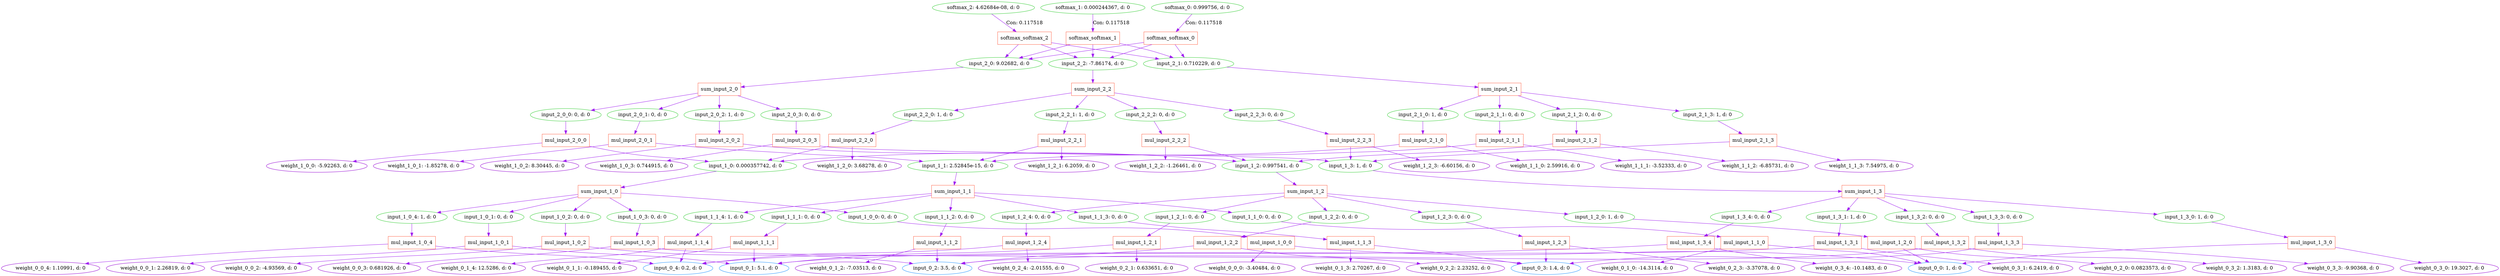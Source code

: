 digraph G {
0 [label="input_0_0: 1, d: 0", shape=oval, color=dodgerblue];
1 [label="input_0_1: 5.1, d: 0", shape=oval, color=dodgerblue];
2 [label="input_0_2: 3.5, d: 0", shape=oval, color=dodgerblue];
3 [label="input_0_3: 1.4, d: 0", shape=oval, color=dodgerblue];
4 [label="input_0_4: 0.2, d: 0", shape=oval, color=dodgerblue];
5 [label="weight_0_0_0: -3.40484, d: 0", shape=oval, color=darkviolet];
6 [label="input_1_0_0: 0, d: 0", shape=oval, color=limegreen];
7 [label="mul_input_1_0_0", shape=box, color=tomato];
8 [label="weight_0_0_1: 2.26819, d: 0", shape=oval, color=darkviolet];
9 [label="input_1_0_1: 0, d: 0", shape=oval, color=limegreen];
10 [label="mul_input_1_0_1", shape=box, color=tomato];
11 [label="weight_0_0_2: -4.93569, d: 0", shape=oval, color=darkviolet];
12 [label="input_1_0_2: 0, d: 0", shape=oval, color=limegreen];
13 [label="mul_input_1_0_2", shape=box, color=tomato];
14 [label="weight_0_0_3: 0.681926, d: 0", shape=oval, color=darkviolet];
15 [label="input_1_0_3: 0, d: 0", shape=oval, color=limegreen];
16 [label="mul_input_1_0_3", shape=box, color=tomato];
17 [label="weight_0_0_4: 1.10991, d: 0", shape=oval, color=darkviolet];
18 [label="input_1_0_4: 1, d: 0", shape=oval, color=limegreen];
19 [label="mul_input_1_0_4", shape=box, color=tomato];
20 [label="input_1_0: 0.000357742, d: 0", shape=oval, color=limegreen];
21 [label="sum_input_1_0", shape=box, color=tomato];
22 [label="weight_0_1_0: -14.3114, d: 0", shape=oval, color=darkviolet];
23 [label="input_1_1_0: 0, d: 0", shape=oval, color=limegreen];
24 [label="mul_input_1_1_0", shape=box, color=tomato];
25 [label="weight_0_1_1: -0.189455, d: 0", shape=oval, color=darkviolet];
26 [label="input_1_1_1: 0, d: 0", shape=oval, color=limegreen];
27 [label="mul_input_1_1_1", shape=box, color=tomato];
28 [label="weight_0_1_2: -7.03513, d: 0", shape=oval, color=darkviolet];
29 [label="input_1_1_2: 0, d: 0", shape=oval, color=limegreen];
30 [label="mul_input_1_1_2", shape=box, color=tomato];
31 [label="weight_0_1_3: 2.70267, d: 0", shape=oval, color=darkviolet];
32 [label="input_1_1_3: 0, d: 0", shape=oval, color=limegreen];
33 [label="mul_input_1_1_3", shape=box, color=tomato];
34 [label="weight_0_1_4: 12.5286, d: 0", shape=oval, color=darkviolet];
35 [label="input_1_1_4: 1, d: 0", shape=oval, color=limegreen];
36 [label="mul_input_1_1_4", shape=box, color=tomato];
37 [label="input_1_1: 2.52845e-15, d: 0", shape=oval, color=limegreen];
38 [label="sum_input_1_1", shape=box, color=tomato];
39 [label="weight_0_2_0: 0.0823573, d: 0", shape=oval, color=darkviolet];
40 [label="input_1_2_0: 1, d: 0", shape=oval, color=limegreen];
41 [label="mul_input_1_2_0", shape=box, color=tomato];
42 [label="weight_0_2_1: 0.633651, d: 0", shape=oval, color=darkviolet];
43 [label="input_1_2_1: 0, d: 0", shape=oval, color=limegreen];
44 [label="mul_input_1_2_1", shape=box, color=tomato];
45 [label="weight_0_2_2: 2.23252, d: 0", shape=oval, color=darkviolet];
46 [label="input_1_2_2: 0, d: 0", shape=oval, color=limegreen];
47 [label="mul_input_1_2_2", shape=box, color=tomato];
48 [label="weight_0_2_3: -3.37078, d: 0", shape=oval, color=darkviolet];
49 [label="input_1_2_3: 0, d: 0", shape=oval, color=limegreen];
50 [label="mul_input_1_2_3", shape=box, color=tomato];
51 [label="weight_0_2_4: -2.01555, d: 0", shape=oval, color=darkviolet];
52 [label="input_1_2_4: 0, d: 0", shape=oval, color=limegreen];
53 [label="mul_input_1_2_4", shape=box, color=tomato];
54 [label="input_1_2: 0.997541, d: 0", shape=oval, color=limegreen];
55 [label="sum_input_1_2", shape=box, color=tomato];
56 [label="weight_0_3_0: 19.3027, d: 0", shape=oval, color=darkviolet];
57 [label="input_1_3_0: 1, d: 0", shape=oval, color=limegreen];
58 [label="mul_input_1_3_0", shape=box, color=tomato];
59 [label="weight_0_3_1: 6.2419, d: 0", shape=oval, color=darkviolet];
60 [label="input_1_3_1: 1, d: 0", shape=oval, color=limegreen];
61 [label="mul_input_1_3_1", shape=box, color=tomato];
62 [label="weight_0_3_2: 1.3183, d: 0", shape=oval, color=darkviolet];
63 [label="input_1_3_2: 0, d: 0", shape=oval, color=limegreen];
64 [label="mul_input_1_3_2", shape=box, color=tomato];
65 [label="weight_0_3_3: -9.90368, d: 0", shape=oval, color=darkviolet];
66 [label="input_1_3_3: 0, d: 0", shape=oval, color=limegreen];
67 [label="mul_input_1_3_3", shape=box, color=tomato];
68 [label="weight_0_3_4: -10.1483, d: 0", shape=oval, color=darkviolet];
69 [label="input_1_3_4: 0, d: 0", shape=oval, color=limegreen];
70 [label="mul_input_1_3_4", shape=box, color=tomato];
71 [label="input_1_3: 1, d: 0", shape=oval, color=limegreen];
72 [label="sum_input_1_3", shape=box, color=tomato];
73 [label="weight_1_0_0: -5.92263, d: 0", shape=oval, color=darkviolet];
74 [label="input_2_0_0: 0, d: 0", shape=oval, color=limegreen];
75 [label="mul_input_2_0_0", shape=box, color=tomato];
76 [label="weight_1_0_1: -1.85278, d: 0", shape=oval, color=darkviolet];
77 [label="input_2_0_1: 0, d: 0", shape=oval, color=limegreen];
78 [label="mul_input_2_0_1", shape=box, color=tomato];
79 [label="weight_1_0_2: 8.30445, d: 0", shape=oval, color=darkviolet];
80 [label="input_2_0_2: 1, d: 0", shape=oval, color=limegreen];
81 [label="mul_input_2_0_2", shape=box, color=tomato];
82 [label="weight_1_0_3: 0.744915, d: 0", shape=oval, color=darkviolet];
83 [label="input_2_0_3: 0, d: 0", shape=oval, color=limegreen];
84 [label="mul_input_2_0_3", shape=box, color=tomato];
85 [label="input_2_0: 9.02682, d: 0", shape=oval, color=limegreen];
86 [label="sum_input_2_0", shape=box, color=tomato];
87 [label="weight_1_1_0: 2.59916, d: 0", shape=oval, color=darkviolet];
88 [label="input_2_1_0: 1, d: 0", shape=oval, color=limegreen];
89 [label="mul_input_2_1_0", shape=box, color=tomato];
90 [label="weight_1_1_1: -3.52333, d: 0", shape=oval, color=darkviolet];
91 [label="input_2_1_1: 0, d: 0", shape=oval, color=limegreen];
92 [label="mul_input_2_1_1", shape=box, color=tomato];
93 [label="weight_1_1_2: -6.85731, d: 0", shape=oval, color=darkviolet];
94 [label="input_2_1_2: 0, d: 0", shape=oval, color=limegreen];
95 [label="mul_input_2_1_2", shape=box, color=tomato];
96 [label="weight_1_1_3: 7.54975, d: 0", shape=oval, color=darkviolet];
97 [label="input_2_1_3: 1, d: 0", shape=oval, color=limegreen];
98 [label="mul_input_2_1_3", shape=box, color=tomato];
99 [label="input_2_1: 0.710229, d: 0", shape=oval, color=limegreen];
100 [label="sum_input_2_1", shape=box, color=tomato];
101 [label="weight_1_2_0: 3.68278, d: 0", shape=oval, color=darkviolet];
102 [label="input_2_2_0: 1, d: 0", shape=oval, color=limegreen];
103 [label="mul_input_2_2_0", shape=box, color=tomato];
104 [label="weight_1_2_1: 6.2059, d: 0", shape=oval, color=darkviolet];
105 [label="input_2_2_1: 1, d: 0", shape=oval, color=limegreen];
106 [label="mul_input_2_2_1", shape=box, color=tomato];
107 [label="weight_1_2_2: -1.26461, d: 0", shape=oval, color=darkviolet];
108 [label="input_2_2_2: 0, d: 0", shape=oval, color=limegreen];
109 [label="mul_input_2_2_2", shape=box, color=tomato];
110 [label="weight_1_2_3: -6.60156, d: 0", shape=oval, color=darkviolet];
111 [label="input_2_2_3: 0, d: 0", shape=oval, color=limegreen];
112 [label="mul_input_2_2_3", shape=box, color=tomato];
113 [label="input_2_2: -7.86174, d: 0", shape=oval, color=limegreen];
114 [label="sum_input_2_2", shape=box, color=tomato];
115 [label="softmax_0: 0.999756, d: 0", shape=oval, color=limegreen];
116 [label="softmax_softmax_0", shape=box, color=tomato];
117 [label="softmax_1: 0.000244367, d: 0", shape=oval, color=limegreen];
118 [label="softmax_softmax_1", shape=box, color=tomato];
119 [label="softmax_2: 4.62684e-08, d: 0", shape=oval, color=limegreen];
120 [label="softmax_softmax_2", shape=box, color=tomato];
6->7  [color=purple]
 [label=""];
7->5  [color=purple]
 [label=""];
7->0  [color=purple]
 [label=""];
9->10  [color=purple]
 [label=""];
10->8  [color=purple]
 [label=""];
10->1  [color=purple]
 [label=""];
12->13  [color=purple]
 [label=""];
13->11  [color=purple]
 [label=""];
13->2  [color=purple]
 [label=""];
15->16  [color=purple]
 [label=""];
16->14  [color=purple]
 [label=""];
16->3  [color=purple]
 [label=""];
18->19  [color=purple]
 [label=""];
19->17  [color=purple]
 [label=""];
19->4  [color=purple]
 [label=""];
20->21  [color=purple]
 [label=""];
21->6  [color=purple]
 [label=""];
21->9  [color=purple]
 [label=""];
21->12  [color=purple]
 [label=""];
21->15  [color=purple]
 [label=""];
21->18  [color=purple]
 [label=""];
23->24  [color=purple]
 [label=""];
24->22  [color=purple]
 [label=""];
24->0  [color=purple]
 [label=""];
26->27  [color=purple]
 [label=""];
27->25  [color=purple]
 [label=""];
27->1  [color=purple]
 [label=""];
29->30  [color=purple]
 [label=""];
30->28  [color=purple]
 [label=""];
30->2  [color=purple]
 [label=""];
32->33  [color=purple]
 [label=""];
33->31  [color=purple]
 [label=""];
33->3  [color=purple]
 [label=""];
35->36  [color=purple]
 [label=""];
36->34  [color=purple]
 [label=""];
36->4  [color=purple]
 [label=""];
37->38  [color=purple]
 [label=""];
38->23  [color=purple]
 [label=""];
38->26  [color=purple]
 [label=""];
38->29  [color=purple]
 [label=""];
38->32  [color=purple]
 [label=""];
38->35  [color=purple]
 [label=""];
40->41  [color=purple]
 [label=""];
41->39  [color=purple]
 [label=""];
41->0  [color=purple]
 [label=""];
43->44  [color=purple]
 [label=""];
44->42  [color=purple]
 [label=""];
44->1  [color=purple]
 [label=""];
46->47  [color=purple]
 [label=""];
47->45  [color=purple]
 [label=""];
47->2  [color=purple]
 [label=""];
49->50  [color=purple]
 [label=""];
50->48  [color=purple]
 [label=""];
50->3  [color=purple]
 [label=""];
52->53  [color=purple]
 [label=""];
53->51  [color=purple]
 [label=""];
53->4  [color=purple]
 [label=""];
54->55  [color=purple]
 [label=""];
55->40  [color=purple]
 [label=""];
55->43  [color=purple]
 [label=""];
55->46  [color=purple]
 [label=""];
55->49  [color=purple]
 [label=""];
55->52  [color=purple]
 [label=""];
57->58  [color=purple]
 [label=""];
58->56  [color=purple]
 [label=""];
58->0  [color=purple]
 [label=""];
60->61  [color=purple]
 [label=""];
61->59  [color=purple]
 [label=""];
61->1  [color=purple]
 [label=""];
63->64  [color=purple]
 [label=""];
64->62  [color=purple]
 [label=""];
64->2  [color=purple]
 [label=""];
66->67  [color=purple]
 [label=""];
67->65  [color=purple]
 [label=""];
67->3  [color=purple]
 [label=""];
69->70  [color=purple]
 [label=""];
70->68  [color=purple]
 [label=""];
70->4  [color=purple]
 [label=""];
71->72  [color=purple]
 [label=""];
72->57  [color=purple]
 [label=""];
72->60  [color=purple]
 [label=""];
72->63  [color=purple]
 [label=""];
72->66  [color=purple]
 [label=""];
72->69  [color=purple]
 [label=""];
74->75  [color=purple]
 [label=""];
75->73  [color=purple]
 [label=""];
75->20  [color=purple]
 [label=""];
77->78  [color=purple]
 [label=""];
78->76  [color=purple]
 [label=""];
78->37  [color=purple]
 [label=""];
80->81  [color=purple]
 [label=""];
81->79  [color=purple]
 [label=""];
81->54  [color=purple]
 [label=""];
83->84  [color=purple]
 [label=""];
84->82  [color=purple]
 [label=""];
84->71  [color=purple]
 [label=""];
85->86  [color=purple]
 [label=""];
86->74  [color=purple]
 [label=""];
86->77  [color=purple]
 [label=""];
86->80  [color=purple]
 [label=""];
86->83  [color=purple]
 [label=""];
88->89  [color=purple]
 [label=""];
89->87  [color=purple]
 [label=""];
89->20  [color=purple]
 [label=""];
91->92  [color=purple]
 [label=""];
92->90  [color=purple]
 [label=""];
92->37  [color=purple]
 [label=""];
94->95  [color=purple]
 [label=""];
95->93  [color=purple]
 [label=""];
95->54  [color=purple]
 [label=""];
97->98  [color=purple]
 [label=""];
98->96  [color=purple]
 [label=""];
98->71  [color=purple]
 [label=""];
99->100  [color=purple]
 [label=""];
100->88  [color=purple]
 [label=""];
100->91  [color=purple]
 [label=""];
100->94  [color=purple]
 [label=""];
100->97  [color=purple]
 [label=""];
102->103  [color=purple]
 [label=""];
103->101  [color=purple]
 [label=""];
103->20  [color=purple]
 [label=""];
105->106  [color=purple]
 [label=""];
106->104  [color=purple]
 [label=""];
106->37  [color=purple]
 [label=""];
108->109  [color=purple]
 [label=""];
109->107  [color=purple]
 [label=""];
109->54  [color=purple]
 [label=""];
111->112  [color=purple]
 [label=""];
112->110  [color=purple]
 [label=""];
112->71  [color=purple]
 [label=""];
113->114  [color=purple]
 [label=""];
114->102  [color=purple]
 [label=""];
114->105  [color=purple]
 [label=""];
114->108  [color=purple]
 [label=""];
114->111  [color=purple]
 [label=""];
115->116  [color=purple]
 [label="Con: 0.117518 "];
116->85  [color=purple]
 [label=""];
116->99  [color=purple]
 [label=""];
116->113  [color=purple]
 [label=""];
117->118  [color=purple]
 [label="Con: 0.117518 "];
118->85  [color=purple]
 [label=""];
118->99  [color=purple]
 [label=""];
118->113  [color=purple]
 [label=""];
119->120  [color=purple]
 [label="Con: 0.117518 "];
120->85  [color=purple]
 [label=""];
120->99  [color=purple]
 [label=""];
120->113  [color=purple]
 [label=""];
}
